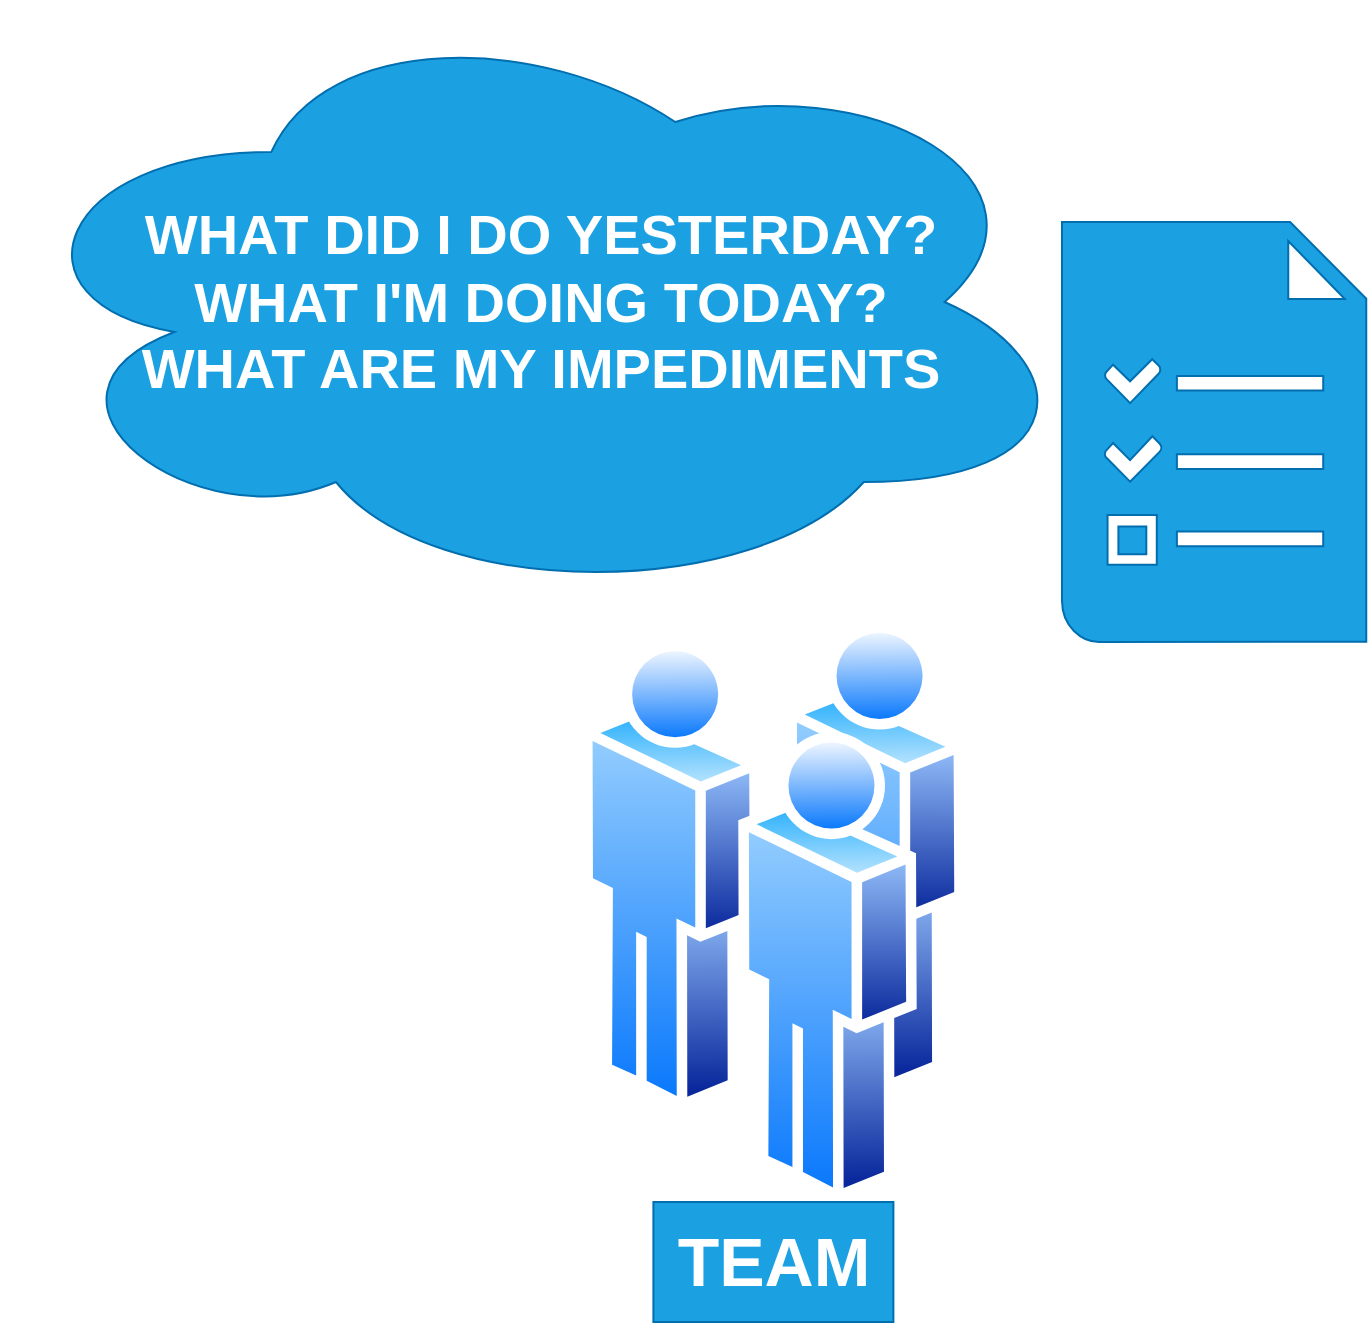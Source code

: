 <mxfile version="20.3.0" type="device"><diagram id="U1wsS4tHhJqUItrvk2-G" name="Page-1"><mxGraphModel dx="2062" dy="1217" grid="1" gridSize="10" guides="1" tooltips="1" connect="1" arrows="1" fold="1" page="1" pageScale="1" pageWidth="850" pageHeight="1100" math="0" shadow="0"><root><mxCell id="0"/><mxCell id="1" parent="0"/><mxCell id="gctlm7JTC6EyWajKSOTs-1" value="" style="aspect=fixed;perimeter=ellipsePerimeter;html=1;align=center;shadow=0;dashed=0;spacingTop=3;image;image=img/lib/active_directory/users.svg;imageBorder=none;" parent="1" vertex="1"><mxGeometry x="290" y="510" width="191.4" height="290" as="geometry"/></mxCell><mxCell id="gctlm7JTC6EyWajKSOTs-3" value="" style="shadow=0;dashed=0;html=1;strokeColor=#006EAF;fillColor=#1ba1e2;labelPosition=center;verticalLabelPosition=bottom;verticalAlign=top;align=center;outlineConnect=0;shape=mxgraph.veeam.tasks;fontColor=#ffffff;" parent="1" vertex="1"><mxGeometry x="530" y="310" width="152.13" height="210" as="geometry"/></mxCell><mxCell id="gctlm7JTC6EyWajKSOTs-5" value="&lt;font style=&quot;font-size: 28px;&quot;&gt;&lt;b&gt;&lt;span style=&quot;&quot;&gt;WHAT DID I DO YESTERDAY?&lt;/span&gt;&lt;br style=&quot;&quot;&gt;&lt;span style=&quot;&quot;&gt;WHAT I'M DOING TODAY?&lt;/span&gt;&lt;br style=&quot;&quot;&gt;&lt;span style=&quot;&quot;&gt;WHAT ARE MY IMPEDIMENTS&lt;/span&gt;&lt;/b&gt;&lt;/font&gt;" style="ellipse;shape=cloud;whiteSpace=wrap;html=1;fillColor=#1ba1e2;strokeColor=#006EAF;fontColor=#ffffff;" parent="1" vertex="1"><mxGeometry y="200" width="538.64" height="300" as="geometry"/></mxCell><mxCell id="5rX9hMHwfk9_1_qerbsi-1" value="TEAM" style="rounded=0;whiteSpace=wrap;html=1;fillColor=#1ba1e2;fontColor=#ffffff;strokeColor=#006EAF;fontSize=34;fontStyle=1" vertex="1" parent="1"><mxGeometry x="325.7" y="800" width="120" height="60" as="geometry"/></mxCell></root></mxGraphModel></diagram></mxfile>